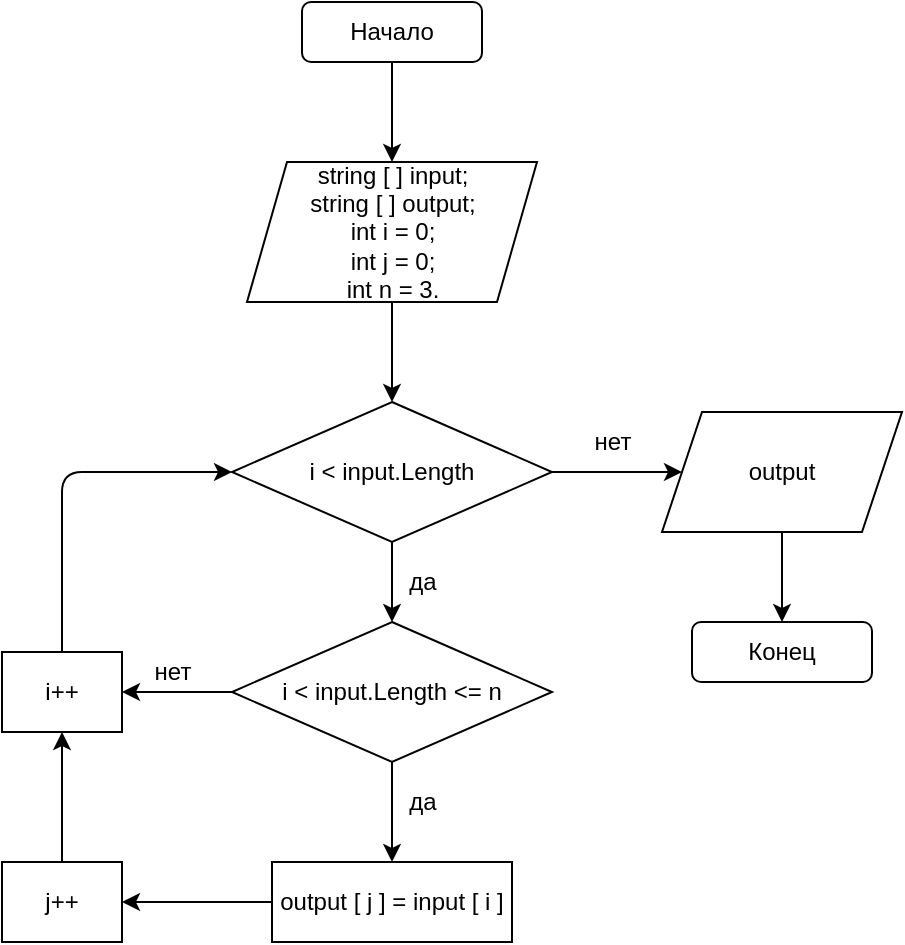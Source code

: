 <mxfile>
    <diagram id="nth0a53gmWf3rjsUkRDP" name="Page-1">
        <mxGraphModel dx="847" dy="516" grid="1" gridSize="10" guides="1" tooltips="1" connect="1" arrows="1" fold="1" page="1" pageScale="1" pageWidth="850" pageHeight="1100" math="0" shadow="0">
            <root>
                <mxCell id="0"/>
                <mxCell id="1" parent="0"/>
                <mxCell id="2" value="Начало" style="rounded=1;whiteSpace=wrap;html=1;" vertex="1" parent="1">
                    <mxGeometry x="310" y="20" width="90" height="30" as="geometry"/>
                </mxCell>
                <mxCell id="6" style="edgeStyle=none;html=1;exitX=0.5;exitY=1;exitDx=0;exitDy=0;entryX=0.5;entryY=0;entryDx=0;entryDy=0;" edge="1" parent="1" source="3" target="5">
                    <mxGeometry relative="1" as="geometry"/>
                </mxCell>
                <mxCell id="8" style="edgeStyle=none;html=1;exitX=1;exitY=0.5;exitDx=0;exitDy=0;entryX=0;entryY=0.5;entryDx=0;entryDy=0;" edge="1" parent="1" source="5" target="7">
                    <mxGeometry relative="1" as="geometry">
                        <mxPoint x="460" y="135" as="targetPoint"/>
                    </mxGeometry>
                </mxCell>
                <mxCell id="3" value="string [ ] input;&lt;br&gt;string [ ] output;&lt;br&gt;int i = 0;&lt;br&gt;int j = 0;&lt;br&gt;int n = 3." style="shape=parallelogram;perimeter=parallelogramPerimeter;whiteSpace=wrap;html=1;fixedSize=1;" vertex="1" parent="1">
                    <mxGeometry x="282.5" y="100" width="145" height="70" as="geometry"/>
                </mxCell>
                <mxCell id="4" value="" style="endArrow=classic;html=1;exitX=0.5;exitY=1;exitDx=0;exitDy=0;entryX=0.5;entryY=0;entryDx=0;entryDy=0;" edge="1" parent="1" source="2" target="3">
                    <mxGeometry width="50" height="50" relative="1" as="geometry">
                        <mxPoint x="350" y="260" as="sourcePoint"/>
                        <mxPoint x="400" y="210" as="targetPoint"/>
                    </mxGeometry>
                </mxCell>
                <mxCell id="15" style="edgeStyle=none;html=1;exitX=0.5;exitY=1;exitDx=0;exitDy=0;entryX=0.5;entryY=0;entryDx=0;entryDy=0;" edge="1" parent="1" source="5" target="14">
                    <mxGeometry relative="1" as="geometry"/>
                </mxCell>
                <mxCell id="5" value="i &amp;lt; input.Length" style="rhombus;whiteSpace=wrap;html=1;" vertex="1" parent="1">
                    <mxGeometry x="275" y="220" width="160" height="70" as="geometry"/>
                </mxCell>
                <mxCell id="11" style="edgeStyle=none;html=1;exitX=0.5;exitY=1;exitDx=0;exitDy=0;entryX=0.5;entryY=0;entryDx=0;entryDy=0;" edge="1" parent="1" source="7" target="10">
                    <mxGeometry relative="1" as="geometry"/>
                </mxCell>
                <mxCell id="7" value="output" style="shape=parallelogram;perimeter=parallelogramPerimeter;whiteSpace=wrap;html=1;fixedSize=1;" vertex="1" parent="1">
                    <mxGeometry x="490" y="225" width="120" height="60" as="geometry"/>
                </mxCell>
                <mxCell id="10" value="Конец" style="rounded=1;whiteSpace=wrap;html=1;" vertex="1" parent="1">
                    <mxGeometry x="505" y="330" width="90" height="30" as="geometry"/>
                </mxCell>
                <mxCell id="12" value="нет" style="text;html=1;align=center;verticalAlign=middle;resizable=0;points=[];autosize=1;strokeColor=none;fillColor=none;" vertex="1" parent="1">
                    <mxGeometry x="450" y="230" width="30" height="20" as="geometry"/>
                </mxCell>
                <mxCell id="13" value="да" style="text;html=1;align=center;verticalAlign=middle;resizable=0;points=[];autosize=1;strokeColor=none;fillColor=none;" vertex="1" parent="1">
                    <mxGeometry x="355" y="300" width="30" height="20" as="geometry"/>
                </mxCell>
                <mxCell id="17" style="edgeStyle=none;html=1;exitX=0.5;exitY=1;exitDx=0;exitDy=0;entryX=0.5;entryY=0;entryDx=0;entryDy=0;" edge="1" parent="1" source="14" target="16">
                    <mxGeometry relative="1" as="geometry"/>
                </mxCell>
                <mxCell id="24" style="edgeStyle=none;html=1;exitX=0;exitY=0.5;exitDx=0;exitDy=0;entryX=1;entryY=0.5;entryDx=0;entryDy=0;" edge="1" parent="1" source="14" target="22">
                    <mxGeometry relative="1" as="geometry"/>
                </mxCell>
                <mxCell id="14" value="i &amp;lt; input.Length &amp;lt;= n" style="rhombus;whiteSpace=wrap;html=1;" vertex="1" parent="1">
                    <mxGeometry x="275" y="330" width="160" height="70" as="geometry"/>
                </mxCell>
                <mxCell id="20" style="edgeStyle=none;html=1;exitX=0;exitY=0.5;exitDx=0;exitDy=0;entryX=1;entryY=0.5;entryDx=0;entryDy=0;" edge="1" parent="1" source="16" target="19">
                    <mxGeometry relative="1" as="geometry"/>
                </mxCell>
                <mxCell id="16" value="output [ j ] = input [ i ]" style="rounded=0;whiteSpace=wrap;html=1;" vertex="1" parent="1">
                    <mxGeometry x="295" y="450" width="120" height="40" as="geometry"/>
                </mxCell>
                <mxCell id="18" value="да" style="text;html=1;align=center;verticalAlign=middle;resizable=0;points=[];autosize=1;strokeColor=none;fillColor=none;" vertex="1" parent="1">
                    <mxGeometry x="355" y="410" width="30" height="20" as="geometry"/>
                </mxCell>
                <mxCell id="23" style="edgeStyle=none;html=1;exitX=0.5;exitY=0;exitDx=0;exitDy=0;entryX=0.5;entryY=1;entryDx=0;entryDy=0;" edge="1" parent="1" source="19" target="22">
                    <mxGeometry relative="1" as="geometry"/>
                </mxCell>
                <mxCell id="19" value="j++" style="rounded=0;whiteSpace=wrap;html=1;" vertex="1" parent="1">
                    <mxGeometry x="160" y="450" width="60" height="40" as="geometry"/>
                </mxCell>
                <mxCell id="26" style="edgeStyle=none;html=1;exitX=0.5;exitY=0;exitDx=0;exitDy=0;entryX=0;entryY=0.5;entryDx=0;entryDy=0;" edge="1" parent="1" source="22" target="5">
                    <mxGeometry relative="1" as="geometry">
                        <Array as="points">
                            <mxPoint x="190" y="255"/>
                        </Array>
                    </mxGeometry>
                </mxCell>
                <mxCell id="22" value="i++" style="rounded=0;whiteSpace=wrap;html=1;" vertex="1" parent="1">
                    <mxGeometry x="160" y="345" width="60" height="40" as="geometry"/>
                </mxCell>
                <mxCell id="25" value="нет" style="text;html=1;align=center;verticalAlign=middle;resizable=0;points=[];autosize=1;strokeColor=none;fillColor=none;" vertex="1" parent="1">
                    <mxGeometry x="230" y="345" width="30" height="20" as="geometry"/>
                </mxCell>
            </root>
        </mxGraphModel>
    </diagram>
</mxfile>